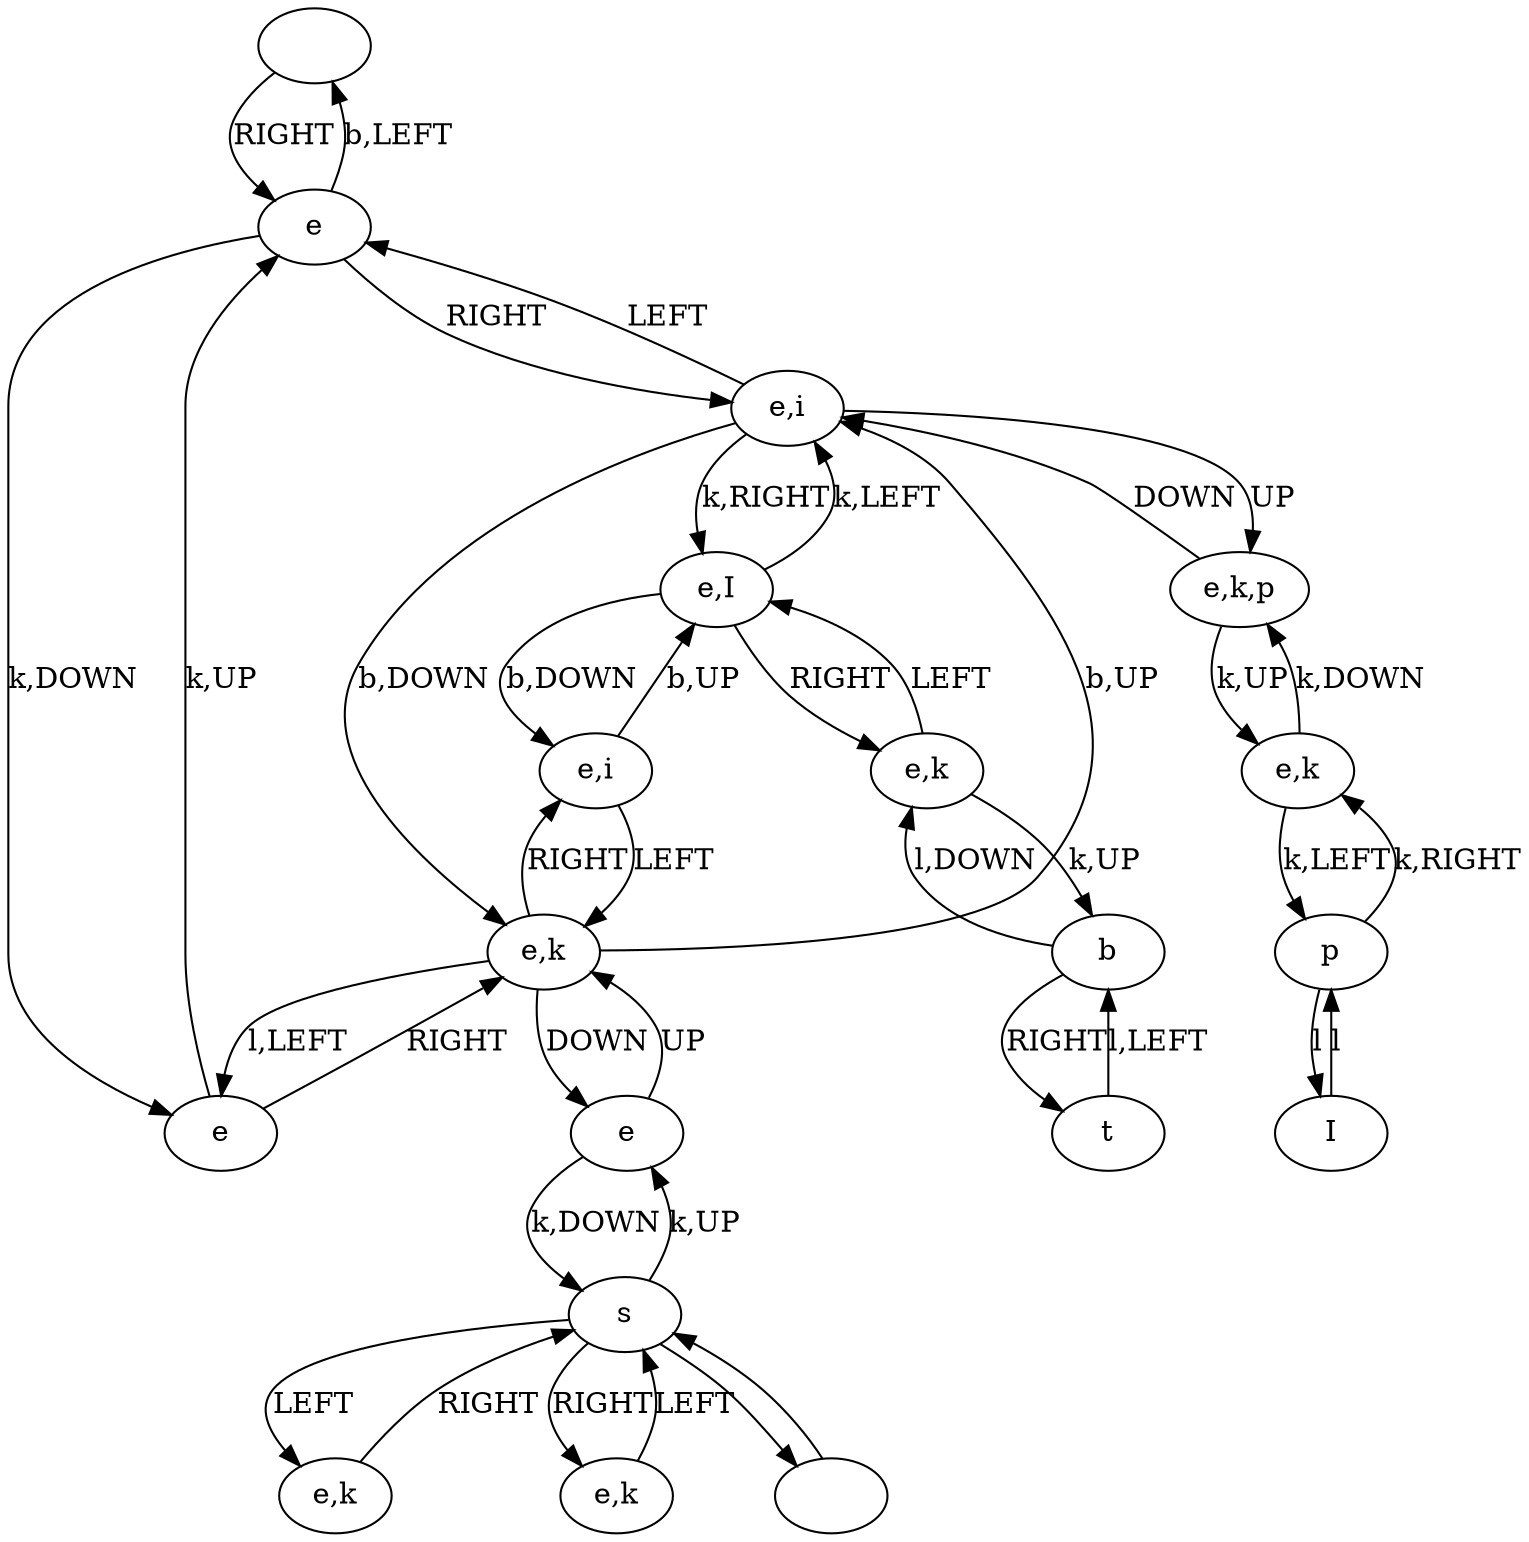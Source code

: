 digraph {
0 [label=""]
1 [label="e,I"]
2 [label="I"]
3 [label="e,k"]
4 [label="e"]
5 [label="e,k"]
6 [label="e,k"]
7 [label=""]
8 [label="s"]
9 [label="e,i"]
10 [label="e"]
11 [label="t"]
12 [label="e,k,p"]
13 [label="e,i"]
14 [label="e"]
15 [label="b"]
16 [label="e,k"]
17 [label="e,k"]
18 [label="p"]
7 -> 8 [label=""]
8 -> 7 [label=""]
8 -> 4 [label="k,UP"]
4 -> 8 [label="k,DOWN"]
10 -> 14 [label="k,UP"]
14 -> 10 [label="k,DOWN"]
13 -> 1 [label="k,RIGHT"]
1 -> 13 [label="k,LEFT"]
16 -> 18 [label="k,LEFT"]
18 -> 16 [label="k,RIGHT"]
18 -> 2 [label="l"]
2 -> 18 [label="l"]
3 -> 9 [label="RIGHT"]
9 -> 3 [label="LEFT"]
8 -> 5 [label="LEFT"]
5 -> 8 [label="RIGHT"]
8 -> 6 [label="RIGHT"]
6 -> 8 [label="LEFT"]
17 -> 15 [label="k,UP"]
15 -> 17 [label="l,DOWN"]
15 -> 11 [label="RIGHT"]
11 -> 15 [label="l,LEFT"]
10 -> 3 [label="RIGHT"]
3 -> 10 [label="l,LEFT"]
14 -> 0 [label="b,LEFT"]
0 -> 14 [label="RIGHT"]
12 -> 16 [label="k,UP"]
16 -> 12 [label="k,DOWN"]
12 -> 13 [label="DOWN"]
13 -> 12 [label="UP"]
4 -> 3 [label="UP"]
3 -> 4 [label="DOWN"]
13 -> 14 [label="LEFT"]
14 -> 13 [label="RIGHT"]
9 -> 1 [label="b,UP"]
1 -> 9 [label="b,DOWN"]
3 -> 13 [label="b,UP"]
13 -> 3 [label="b,DOWN"]
1 -> 17 [label="RIGHT"]
17 -> 1 [label="LEFT"]
}
